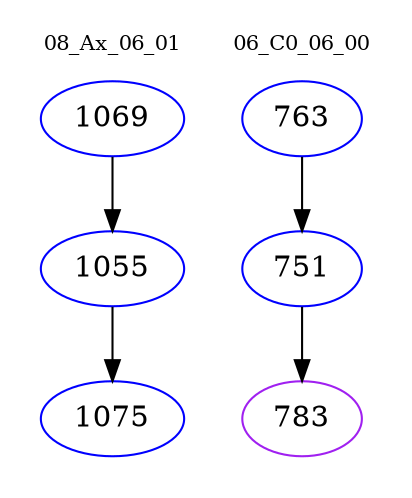 digraph{
subgraph cluster_0 {
color = white
label = "08_Ax_06_01";
fontsize=10;
T0_1069 [label="1069", color="blue"]
T0_1069 -> T0_1055 [color="black"]
T0_1055 [label="1055", color="blue"]
T0_1055 -> T0_1075 [color="black"]
T0_1075 [label="1075", color="blue"]
}
subgraph cluster_1 {
color = white
label = "06_C0_06_00";
fontsize=10;
T1_763 [label="763", color="blue"]
T1_763 -> T1_751 [color="black"]
T1_751 [label="751", color="blue"]
T1_751 -> T1_783 [color="black"]
T1_783 [label="783", color="purple"]
}
}
